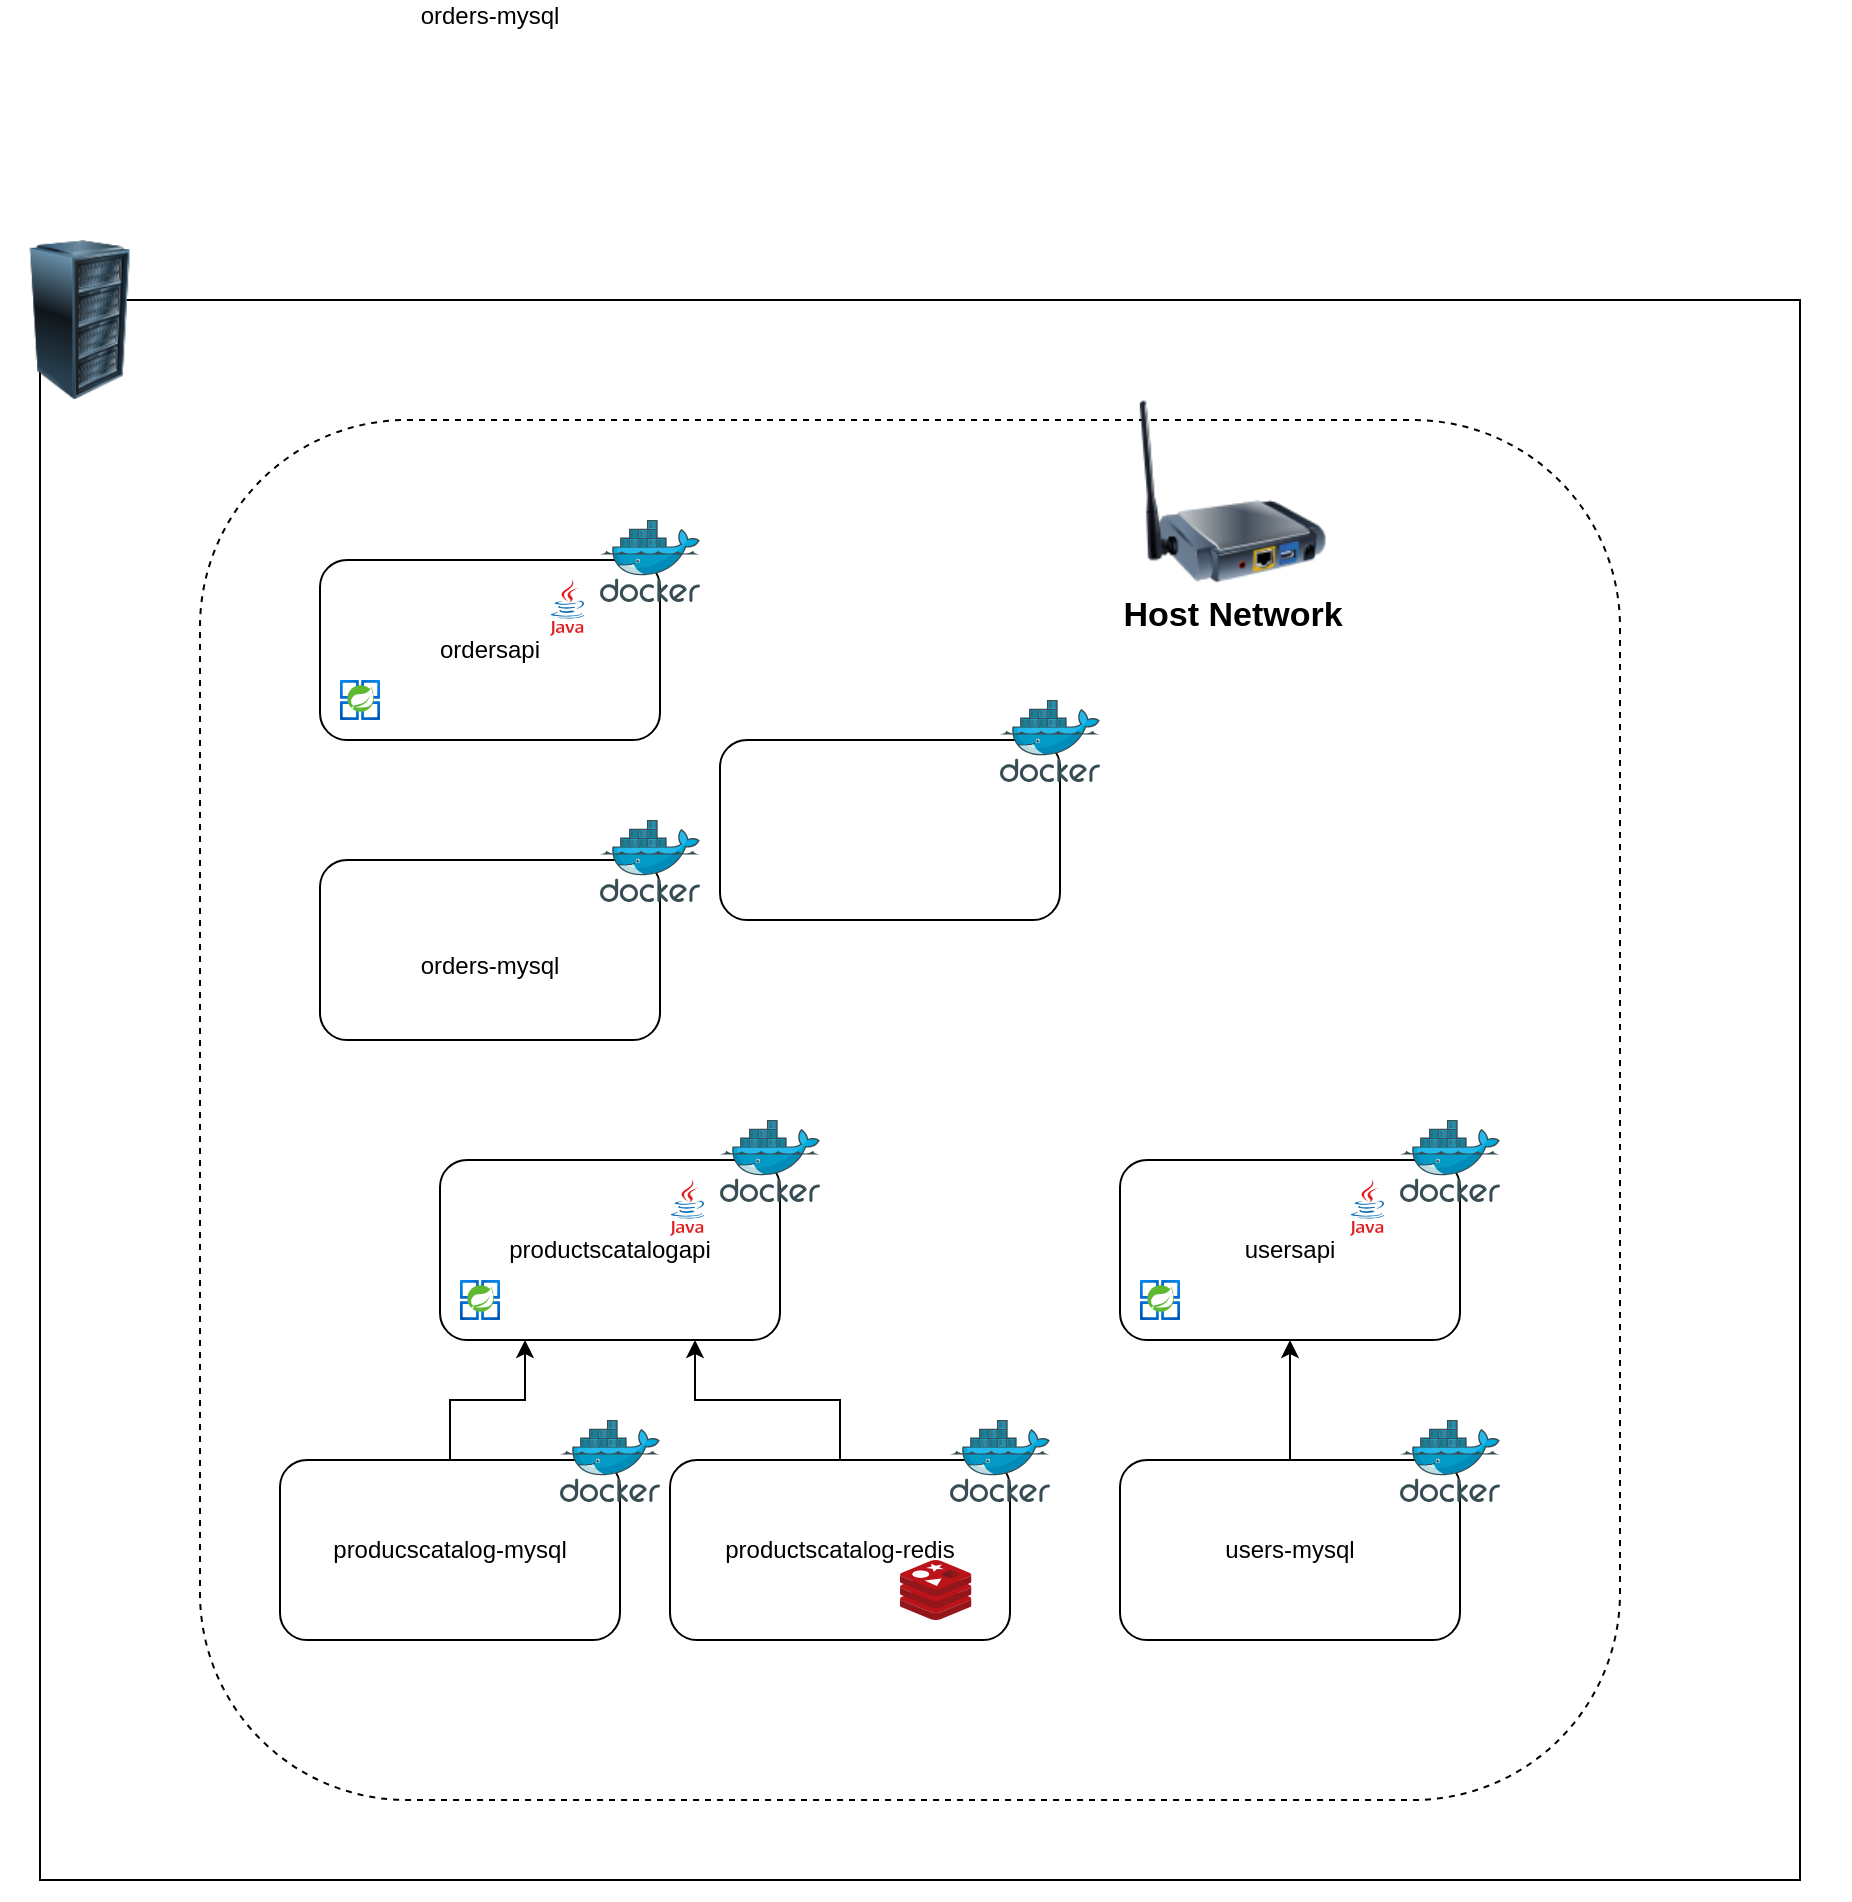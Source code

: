<mxfile version="27.0.3">
  <diagram name="Page-1" id="rLi3QNiYEH7gknfamkOZ">
    <mxGraphModel dx="1008" dy="1701" grid="1" gridSize="10" guides="1" tooltips="1" connect="1" arrows="1" fold="1" page="1" pageScale="1" pageWidth="850" pageHeight="1100" math="0" shadow="0">
      <root>
        <mxCell id="0" />
        <mxCell id="1" parent="0" />
        <mxCell id="DBEgYbrEwFUXu2Ttw1ki-9" value="" style="group" parent="1" vertex="1" connectable="0">
          <mxGeometry x="90" y="-360" width="925" height="820" as="geometry" />
        </mxCell>
        <mxCell id="DBEgYbrEwFUXu2Ttw1ki-8" value="" style="rounded=0;whiteSpace=wrap;html=1;" parent="DBEgYbrEwFUXu2Ttw1ki-9" vertex="1">
          <mxGeometry x="20" y="30" width="880" height="790" as="geometry" />
        </mxCell>
        <mxCell id="DBEgYbrEwFUXu2Ttw1ki-6" value="" style="image;html=1;image=img/lib/clip_art/computers/Server_Rack_128x128.png" parent="DBEgYbrEwFUXu2Ttw1ki-9" vertex="1">
          <mxGeometry width="80" height="80" as="geometry" />
        </mxCell>
        <mxCell id="DBEgYbrEwFUXu2Ttw1ki-12" value="" style="group" parent="DBEgYbrEwFUXu2Ttw1ki-9" vertex="1" connectable="0">
          <mxGeometry x="100" y="80" width="825" height="716" as="geometry" />
        </mxCell>
        <mxCell id="DBEgYbrEwFUXu2Ttw1ki-10" value="" style="rounded=1;whiteSpace=wrap;html=1;dashed=1;" parent="DBEgYbrEwFUXu2Ttw1ki-12" vertex="1">
          <mxGeometry y="10" width="710" height="690" as="geometry" />
        </mxCell>
        <mxCell id="DBEgYbrEwFUXu2Ttw1ki-11" value="Host Network" style="image;html=1;image=img/lib/clip_art/networking/Print_Server_Wireless_128x128.png;fontStyle=1;fontSize=17;" parent="DBEgYbrEwFUXu2Ttw1ki-12" vertex="1">
          <mxGeometry x="467.955" width="96.818" height="91.304" as="geometry" />
        </mxCell>
        <mxCell id="5t2xOmuU0KYCbt-zRMFo-5" value="" style="group" vertex="1" connectable="0" parent="DBEgYbrEwFUXu2Ttw1ki-12">
          <mxGeometry x="260" y="150" width="190" height="110" as="geometry" />
        </mxCell>
        <mxCell id="5t2xOmuU0KYCbt-zRMFo-1" value="" style="rounded=1;whiteSpace=wrap;html=1;" vertex="1" parent="5t2xOmuU0KYCbt-zRMFo-5">
          <mxGeometry y="20" width="170" height="90" as="geometry" />
        </mxCell>
        <mxCell id="5t2xOmuU0KYCbt-zRMFo-2" value="" style="image;sketch=0;aspect=fixed;html=1;points=[];align=center;fontSize=12;image=img/lib/mscae/Docker.svg;" vertex="1" parent="5t2xOmuU0KYCbt-zRMFo-5">
          <mxGeometry x="140" width="50" height="41" as="geometry" />
        </mxCell>
        <mxCell id="5t2xOmuU0KYCbt-zRMFo-3" value="" style="shape=image;html=1;verticalAlign=top;verticalLabelPosition=bottom;labelBackgroundColor=#ffffff;imageAspect=0;aspect=fixed;image=https://cdn2.iconfinder.com/data/icons/boxicons-logos/24/bxl-react-128.png" vertex="1" parent="5t2xOmuU0KYCbt-zRMFo-5">
          <mxGeometry x="100" y="30" width="40" height="40" as="geometry" />
        </mxCell>
        <mxCell id="5t2xOmuU0KYCbt-zRMFo-4" value="" style="shape=image;verticalLabelPosition=bottom;labelBackgroundColor=default;verticalAlign=top;aspect=fixed;imageAspect=0;image=https://cdn.iconscout.com/icon/free/png-256/free-nginx-3628948-3030173.png;" vertex="1" parent="5t2xOmuU0KYCbt-zRMFo-5">
          <mxGeometry x="20" y="50" width="40" height="40" as="geometry" />
        </mxCell>
        <mxCell id="5t2xOmuU0KYCbt-zRMFo-13" value="" style="group" vertex="1" connectable="0" parent="DBEgYbrEwFUXu2Ttw1ki-12">
          <mxGeometry x="120" y="360" width="190" height="110" as="geometry" />
        </mxCell>
        <mxCell id="5t2xOmuU0KYCbt-zRMFo-7" value="productscatalogapi" style="rounded=1;whiteSpace=wrap;html=1;" vertex="1" parent="5t2xOmuU0KYCbt-zRMFo-13">
          <mxGeometry y="20" width="170" height="90" as="geometry" />
        </mxCell>
        <mxCell id="5t2xOmuU0KYCbt-zRMFo-8" value="" style="image;sketch=0;aspect=fixed;html=1;points=[];align=center;fontSize=12;image=img/lib/mscae/Docker.svg;" vertex="1" parent="5t2xOmuU0KYCbt-zRMFo-13">
          <mxGeometry x="140" width="50" height="41" as="geometry" />
        </mxCell>
        <mxCell id="5t2xOmuU0KYCbt-zRMFo-11" value="" style="dashed=0;outlineConnect=0;html=1;align=center;labelPosition=center;verticalLabelPosition=bottom;verticalAlign=top;shape=mxgraph.weblogos.java" vertex="1" parent="5t2xOmuU0KYCbt-zRMFo-13">
          <mxGeometry x="115" y="30" width="17.4" height="28" as="geometry" />
        </mxCell>
        <mxCell id="5t2xOmuU0KYCbt-zRMFo-12" value="" style="image;aspect=fixed;html=1;points=[];align=center;fontSize=12;image=img/lib/azure2/compute/Azure_Spring_Cloud.svg;" vertex="1" parent="5t2xOmuU0KYCbt-zRMFo-13">
          <mxGeometry x="10" y="80" width="20" height="20" as="geometry" />
        </mxCell>
        <mxCell id="5t2xOmuU0KYCbt-zRMFo-24" value="" style="group" vertex="1" connectable="0" parent="DBEgYbrEwFUXu2Ttw1ki-12">
          <mxGeometry x="235" y="510" width="190" height="111" as="geometry" />
        </mxCell>
        <mxCell id="5t2xOmuU0KYCbt-zRMFo-25" value="productscatalog-redis" style="rounded=1;whiteSpace=wrap;html=1;" vertex="1" parent="5t2xOmuU0KYCbt-zRMFo-24">
          <mxGeometry y="20" width="170" height="90" as="geometry" />
        </mxCell>
        <mxCell id="5t2xOmuU0KYCbt-zRMFo-26" value="" style="image;sketch=0;aspect=fixed;html=1;points=[];align=center;fontSize=12;image=img/lib/mscae/Docker.svg;" vertex="1" parent="5t2xOmuU0KYCbt-zRMFo-24">
          <mxGeometry x="140" width="50" height="41" as="geometry" />
        </mxCell>
        <mxCell id="5t2xOmuU0KYCbt-zRMFo-30" value="" style="image;sketch=0;aspect=fixed;html=1;points=[];align=center;fontSize=12;image=img/lib/mscae/Cache_Redis_Product.svg;" vertex="1" parent="5t2xOmuU0KYCbt-zRMFo-24">
          <mxGeometry x="115" y="70" width="35.71" height="30" as="geometry" />
        </mxCell>
        <mxCell id="5t2xOmuU0KYCbt-zRMFo-31" style="edgeStyle=orthogonalEdgeStyle;rounded=0;orthogonalLoop=1;jettySize=auto;html=1;entryX=0.75;entryY=1;entryDx=0;entryDy=0;" edge="1" parent="DBEgYbrEwFUXu2Ttw1ki-12" source="5t2xOmuU0KYCbt-zRMFo-25" target="5t2xOmuU0KYCbt-zRMFo-7">
          <mxGeometry relative="1" as="geometry" />
        </mxCell>
        <mxCell id="5t2xOmuU0KYCbt-zRMFo-32" value="" style="group" vertex="1" connectable="0" parent="DBEgYbrEwFUXu2Ttw1ki-12">
          <mxGeometry x="40" y="510" width="190" height="117" as="geometry" />
        </mxCell>
        <mxCell id="5t2xOmuU0KYCbt-zRMFo-33" value="producscatalog-mysql" style="rounded=1;whiteSpace=wrap;html=1;" vertex="1" parent="5t2xOmuU0KYCbt-zRMFo-32">
          <mxGeometry y="20" width="170" height="90" as="geometry" />
        </mxCell>
        <mxCell id="5t2xOmuU0KYCbt-zRMFo-34" value="" style="image;sketch=0;aspect=fixed;html=1;points=[];align=center;fontSize=12;image=img/lib/mscae/Docker.svg;" vertex="1" parent="5t2xOmuU0KYCbt-zRMFo-32">
          <mxGeometry x="140" width="50" height="41" as="geometry" />
        </mxCell>
        <mxCell id="5t2xOmuU0KYCbt-zRMFo-43" value="" style="shape=image;verticalLabelPosition=bottom;labelBackgroundColor=default;verticalAlign=top;aspect=fixed;imageAspect=0;image=https://cdn.freebiesupply.com/logos/large/2x/mysql-5-logo-png-transparent.png;" vertex="1" parent="5t2xOmuU0KYCbt-zRMFo-32">
          <mxGeometry x="10" y="64" width="53" height="53" as="geometry" />
        </mxCell>
        <mxCell id="5t2xOmuU0KYCbt-zRMFo-36" style="edgeStyle=orthogonalEdgeStyle;rounded=0;orthogonalLoop=1;jettySize=auto;html=1;entryX=0.25;entryY=1;entryDx=0;entryDy=0;" edge="1" parent="DBEgYbrEwFUXu2Ttw1ki-12" source="5t2xOmuU0KYCbt-zRMFo-33" target="5t2xOmuU0KYCbt-zRMFo-7">
          <mxGeometry relative="1" as="geometry" />
        </mxCell>
        <mxCell id="5t2xOmuU0KYCbt-zRMFo-70" value="" style="group" vertex="1" connectable="0" parent="DBEgYbrEwFUXu2Ttw1ki-12">
          <mxGeometry x="460" y="360" width="190" height="110" as="geometry" />
        </mxCell>
        <mxCell id="5t2xOmuU0KYCbt-zRMFo-71" value="usersapi" style="rounded=1;whiteSpace=wrap;html=1;" vertex="1" parent="5t2xOmuU0KYCbt-zRMFo-70">
          <mxGeometry y="20" width="170" height="90" as="geometry" />
        </mxCell>
        <mxCell id="5t2xOmuU0KYCbt-zRMFo-72" value="" style="image;sketch=0;aspect=fixed;html=1;points=[];align=center;fontSize=12;image=img/lib/mscae/Docker.svg;" vertex="1" parent="5t2xOmuU0KYCbt-zRMFo-70">
          <mxGeometry x="140" width="50" height="41" as="geometry" />
        </mxCell>
        <mxCell id="5t2xOmuU0KYCbt-zRMFo-73" value="" style="dashed=0;outlineConnect=0;html=1;align=center;labelPosition=center;verticalLabelPosition=bottom;verticalAlign=top;shape=mxgraph.weblogos.java" vertex="1" parent="5t2xOmuU0KYCbt-zRMFo-70">
          <mxGeometry x="115" y="30" width="17.4" height="28" as="geometry" />
        </mxCell>
        <mxCell id="5t2xOmuU0KYCbt-zRMFo-74" value="" style="image;aspect=fixed;html=1;points=[];align=center;fontSize=12;image=img/lib/azure2/compute/Azure_Spring_Cloud.svg;" vertex="1" parent="5t2xOmuU0KYCbt-zRMFo-70">
          <mxGeometry x="10" y="80" width="20" height="20" as="geometry" />
        </mxCell>
        <mxCell id="5t2xOmuU0KYCbt-zRMFo-83" value="" style="group" vertex="1" connectable="0" parent="DBEgYbrEwFUXu2Ttw1ki-12">
          <mxGeometry x="460" y="510" width="190" height="117" as="geometry" />
        </mxCell>
        <mxCell id="5t2xOmuU0KYCbt-zRMFo-86" value="" style="group" vertex="1" connectable="0" parent="5t2xOmuU0KYCbt-zRMFo-83">
          <mxGeometry width="190" height="117" as="geometry" />
        </mxCell>
        <mxCell id="5t2xOmuU0KYCbt-zRMFo-80" value="users-mysql" style="rounded=1;whiteSpace=wrap;html=1;" vertex="1" parent="5t2xOmuU0KYCbt-zRMFo-86">
          <mxGeometry y="20" width="170" height="90" as="geometry" />
        </mxCell>
        <mxCell id="5t2xOmuU0KYCbt-zRMFo-81" value="" style="image;sketch=0;aspect=fixed;html=1;points=[];align=center;fontSize=12;image=img/lib/mscae/Docker.svg;" vertex="1" parent="5t2xOmuU0KYCbt-zRMFo-86">
          <mxGeometry x="140" width="50" height="41" as="geometry" />
        </mxCell>
        <mxCell id="5t2xOmuU0KYCbt-zRMFo-82" value="" style="shape=image;verticalLabelPosition=bottom;labelBackgroundColor=default;verticalAlign=top;aspect=fixed;imageAspect=0;image=https://cdn.freebiesupply.com/logos/large/2x/mysql-5-logo-png-transparent.png;" vertex="1" parent="5t2xOmuU0KYCbt-zRMFo-86">
          <mxGeometry x="10" y="64" width="53" height="53" as="geometry" />
        </mxCell>
        <mxCell id="5t2xOmuU0KYCbt-zRMFo-85" style="edgeStyle=orthogonalEdgeStyle;rounded=0;orthogonalLoop=1;jettySize=auto;html=1;entryX=0.5;entryY=1;entryDx=0;entryDy=0;" edge="1" parent="DBEgYbrEwFUXu2Ttw1ki-12" source="5t2xOmuU0KYCbt-zRMFo-80" target="5t2xOmuU0KYCbt-zRMFo-71">
          <mxGeometry relative="1" as="geometry" />
        </mxCell>
        <mxCell id="5t2xOmuU0KYCbt-zRMFo-88" value="" style="group" vertex="1" connectable="0" parent="DBEgYbrEwFUXu2Ttw1ki-12">
          <mxGeometry x="60" y="60" width="190" height="110" as="geometry" />
        </mxCell>
        <mxCell id="5t2xOmuU0KYCbt-zRMFo-89" value="ordersapi" style="rounded=1;whiteSpace=wrap;html=1;" vertex="1" parent="5t2xOmuU0KYCbt-zRMFo-88">
          <mxGeometry y="20" width="170" height="90" as="geometry" />
        </mxCell>
        <mxCell id="5t2xOmuU0KYCbt-zRMFo-90" value="" style="image;sketch=0;aspect=fixed;html=1;points=[];align=center;fontSize=12;image=img/lib/mscae/Docker.svg;" vertex="1" parent="5t2xOmuU0KYCbt-zRMFo-88">
          <mxGeometry x="140" width="50" height="41" as="geometry" />
        </mxCell>
        <mxCell id="5t2xOmuU0KYCbt-zRMFo-91" value="" style="dashed=0;outlineConnect=0;html=1;align=center;labelPosition=center;verticalLabelPosition=bottom;verticalAlign=top;shape=mxgraph.weblogos.java" vertex="1" parent="5t2xOmuU0KYCbt-zRMFo-88">
          <mxGeometry x="115" y="30" width="17.4" height="28" as="geometry" />
        </mxCell>
        <mxCell id="5t2xOmuU0KYCbt-zRMFo-92" value="" style="image;aspect=fixed;html=1;points=[];align=center;fontSize=12;image=img/lib/azure2/compute/Azure_Spring_Cloud.svg;" vertex="1" parent="5t2xOmuU0KYCbt-zRMFo-88">
          <mxGeometry x="10" y="80" width="20" height="20" as="geometry" />
        </mxCell>
        <mxCell id="5t2xOmuU0KYCbt-zRMFo-93" value="" style="group" vertex="1" connectable="0" parent="DBEgYbrEwFUXu2Ttw1ki-12">
          <mxGeometry x="60" y="210" width="190" height="117" as="geometry" />
        </mxCell>
        <mxCell id="5t2xOmuU0KYCbt-zRMFo-94" value="" style="group" vertex="1" connectable="0" parent="5t2xOmuU0KYCbt-zRMFo-93">
          <mxGeometry width="190" height="117" as="geometry" />
        </mxCell>
        <mxCell id="5t2xOmuU0KYCbt-zRMFo-95" value="orders-mysql&lt;div&gt;&lt;br&gt;&lt;/div&gt;&lt;div&gt;&lt;br&gt;&lt;/div&gt;&lt;div&gt;&lt;br&gt;&lt;/div&gt;&lt;div&gt;&lt;br&gt;&lt;/div&gt;&lt;div&gt;&lt;br&gt;&lt;/div&gt;&lt;div&gt;&lt;br&gt;&lt;/div&gt;&lt;div&gt;&lt;br&gt;&lt;/div&gt;&lt;div&gt;&lt;br&gt;&lt;/div&gt;&lt;div&gt;&lt;br&gt;&lt;/div&gt;&lt;div&gt;&lt;br&gt;&lt;/div&gt;&lt;div&gt;&lt;br&gt;&lt;/div&gt;&lt;div&gt;&lt;br&gt;&lt;/div&gt;&lt;div&gt;&lt;br&gt;&lt;/div&gt;&lt;div&gt;&lt;br&gt;&lt;/div&gt;&lt;div&gt;&lt;br&gt;&lt;/div&gt;&lt;div&gt;&lt;br&gt;&lt;/div&gt;&lt;div&gt;&lt;br&gt;&lt;/div&gt;&lt;div&gt;&lt;br&gt;&lt;/div&gt;&lt;div&gt;&lt;br&gt;&lt;/div&gt;&lt;div&gt;&lt;br&gt;&lt;/div&gt;&lt;div&gt;&lt;br&gt;&lt;/div&gt;&lt;div&gt;&lt;br&gt;&lt;/div&gt;&lt;div&gt;&lt;br&gt;&lt;/div&gt;&lt;div&gt;&lt;br&gt;&lt;/div&gt;&lt;div&gt;&lt;br&gt;&lt;/div&gt;&lt;div&gt;&lt;br&gt;&lt;/div&gt;&lt;div&gt;&lt;br&gt;&lt;/div&gt;&lt;div&gt;&lt;br&gt;&lt;/div&gt;&lt;div&gt;&lt;br&gt;&lt;/div&gt;&lt;div&gt;&lt;br&gt;&lt;/div&gt;&lt;div&gt;&lt;br&gt;&lt;/div&gt;&lt;div&gt;&lt;br&gt;&lt;/div&gt;&lt;div&gt;orders-mysql&lt;/div&gt;&lt;div&gt;&lt;br&gt;&lt;/div&gt;&lt;div&gt;&lt;br&gt;&lt;/div&gt;&lt;div&gt;&lt;br&gt;&lt;/div&gt;&lt;div&gt;&lt;br&gt;&lt;/div&gt;&lt;div&gt;&lt;br&gt;&lt;/div&gt;&lt;div&gt;&lt;br&gt;&lt;/div&gt;&lt;div&gt;&lt;br&gt;&lt;/div&gt;&lt;div&gt;&lt;br&gt;&lt;/div&gt;&lt;div&gt;&lt;br&gt;&lt;/div&gt;&lt;div&gt;&lt;br&gt;&lt;/div&gt;&lt;div&gt;&lt;br&gt;&lt;/div&gt;&lt;div&gt;&lt;br&gt;&lt;/div&gt;&lt;div&gt;&lt;br&gt;&lt;/div&gt;&lt;div&gt;&lt;br&gt;&lt;/div&gt;&lt;div&gt;&lt;br&gt;&lt;/div&gt;&lt;div&gt;&lt;br&gt;&lt;/div&gt;&lt;div&gt;&lt;br&gt;&lt;/div&gt;&lt;div&gt;&lt;br&gt;&lt;/div&gt;&lt;div&gt;&lt;br&gt;&lt;/div&gt;&lt;div&gt;&lt;br&gt;&lt;/div&gt;&lt;div&gt;&lt;br&gt;&lt;/div&gt;&lt;div&gt;&lt;br&gt;&lt;/div&gt;&lt;div&gt;&lt;br&gt;&lt;/div&gt;&lt;div&gt;&lt;br&gt;&lt;/div&gt;&lt;div&gt;&lt;br&gt;&lt;/div&gt;&lt;div&gt;&lt;br&gt;&lt;/div&gt;&lt;div&gt;&lt;br&gt;&lt;/div&gt;&lt;div&gt;&lt;br&gt;&lt;/div&gt;&lt;div&gt;&lt;br&gt;&lt;/div&gt;&lt;div&gt;&lt;br&gt;&lt;/div&gt;&lt;div&gt;&lt;br&gt;&lt;/div&gt;&lt;div&gt;&lt;br&gt;&lt;/div&gt;" style="rounded=1;whiteSpace=wrap;html=1;" vertex="1" parent="5t2xOmuU0KYCbt-zRMFo-94">
          <mxGeometry y="20" width="170" height="90" as="geometry" />
        </mxCell>
        <mxCell id="5t2xOmuU0KYCbt-zRMFo-96" value="" style="image;sketch=0;aspect=fixed;html=1;points=[];align=center;fontSize=12;image=img/lib/mscae/Docker.svg;" vertex="1" parent="5t2xOmuU0KYCbt-zRMFo-94">
          <mxGeometry x="140" width="50" height="41" as="geometry" />
        </mxCell>
        <mxCell id="5t2xOmuU0KYCbt-zRMFo-97" value="" style="shape=image;verticalLabelPosition=bottom;labelBackgroundColor=default;verticalAlign=top;aspect=fixed;imageAspect=0;image=https://cdn.freebiesupply.com/logos/large/2x/mysql-5-logo-png-transparent.png;" vertex="1" parent="5t2xOmuU0KYCbt-zRMFo-94">
          <mxGeometry x="10" y="64" width="53" height="53" as="geometry" />
        </mxCell>
      </root>
    </mxGraphModel>
  </diagram>
</mxfile>
